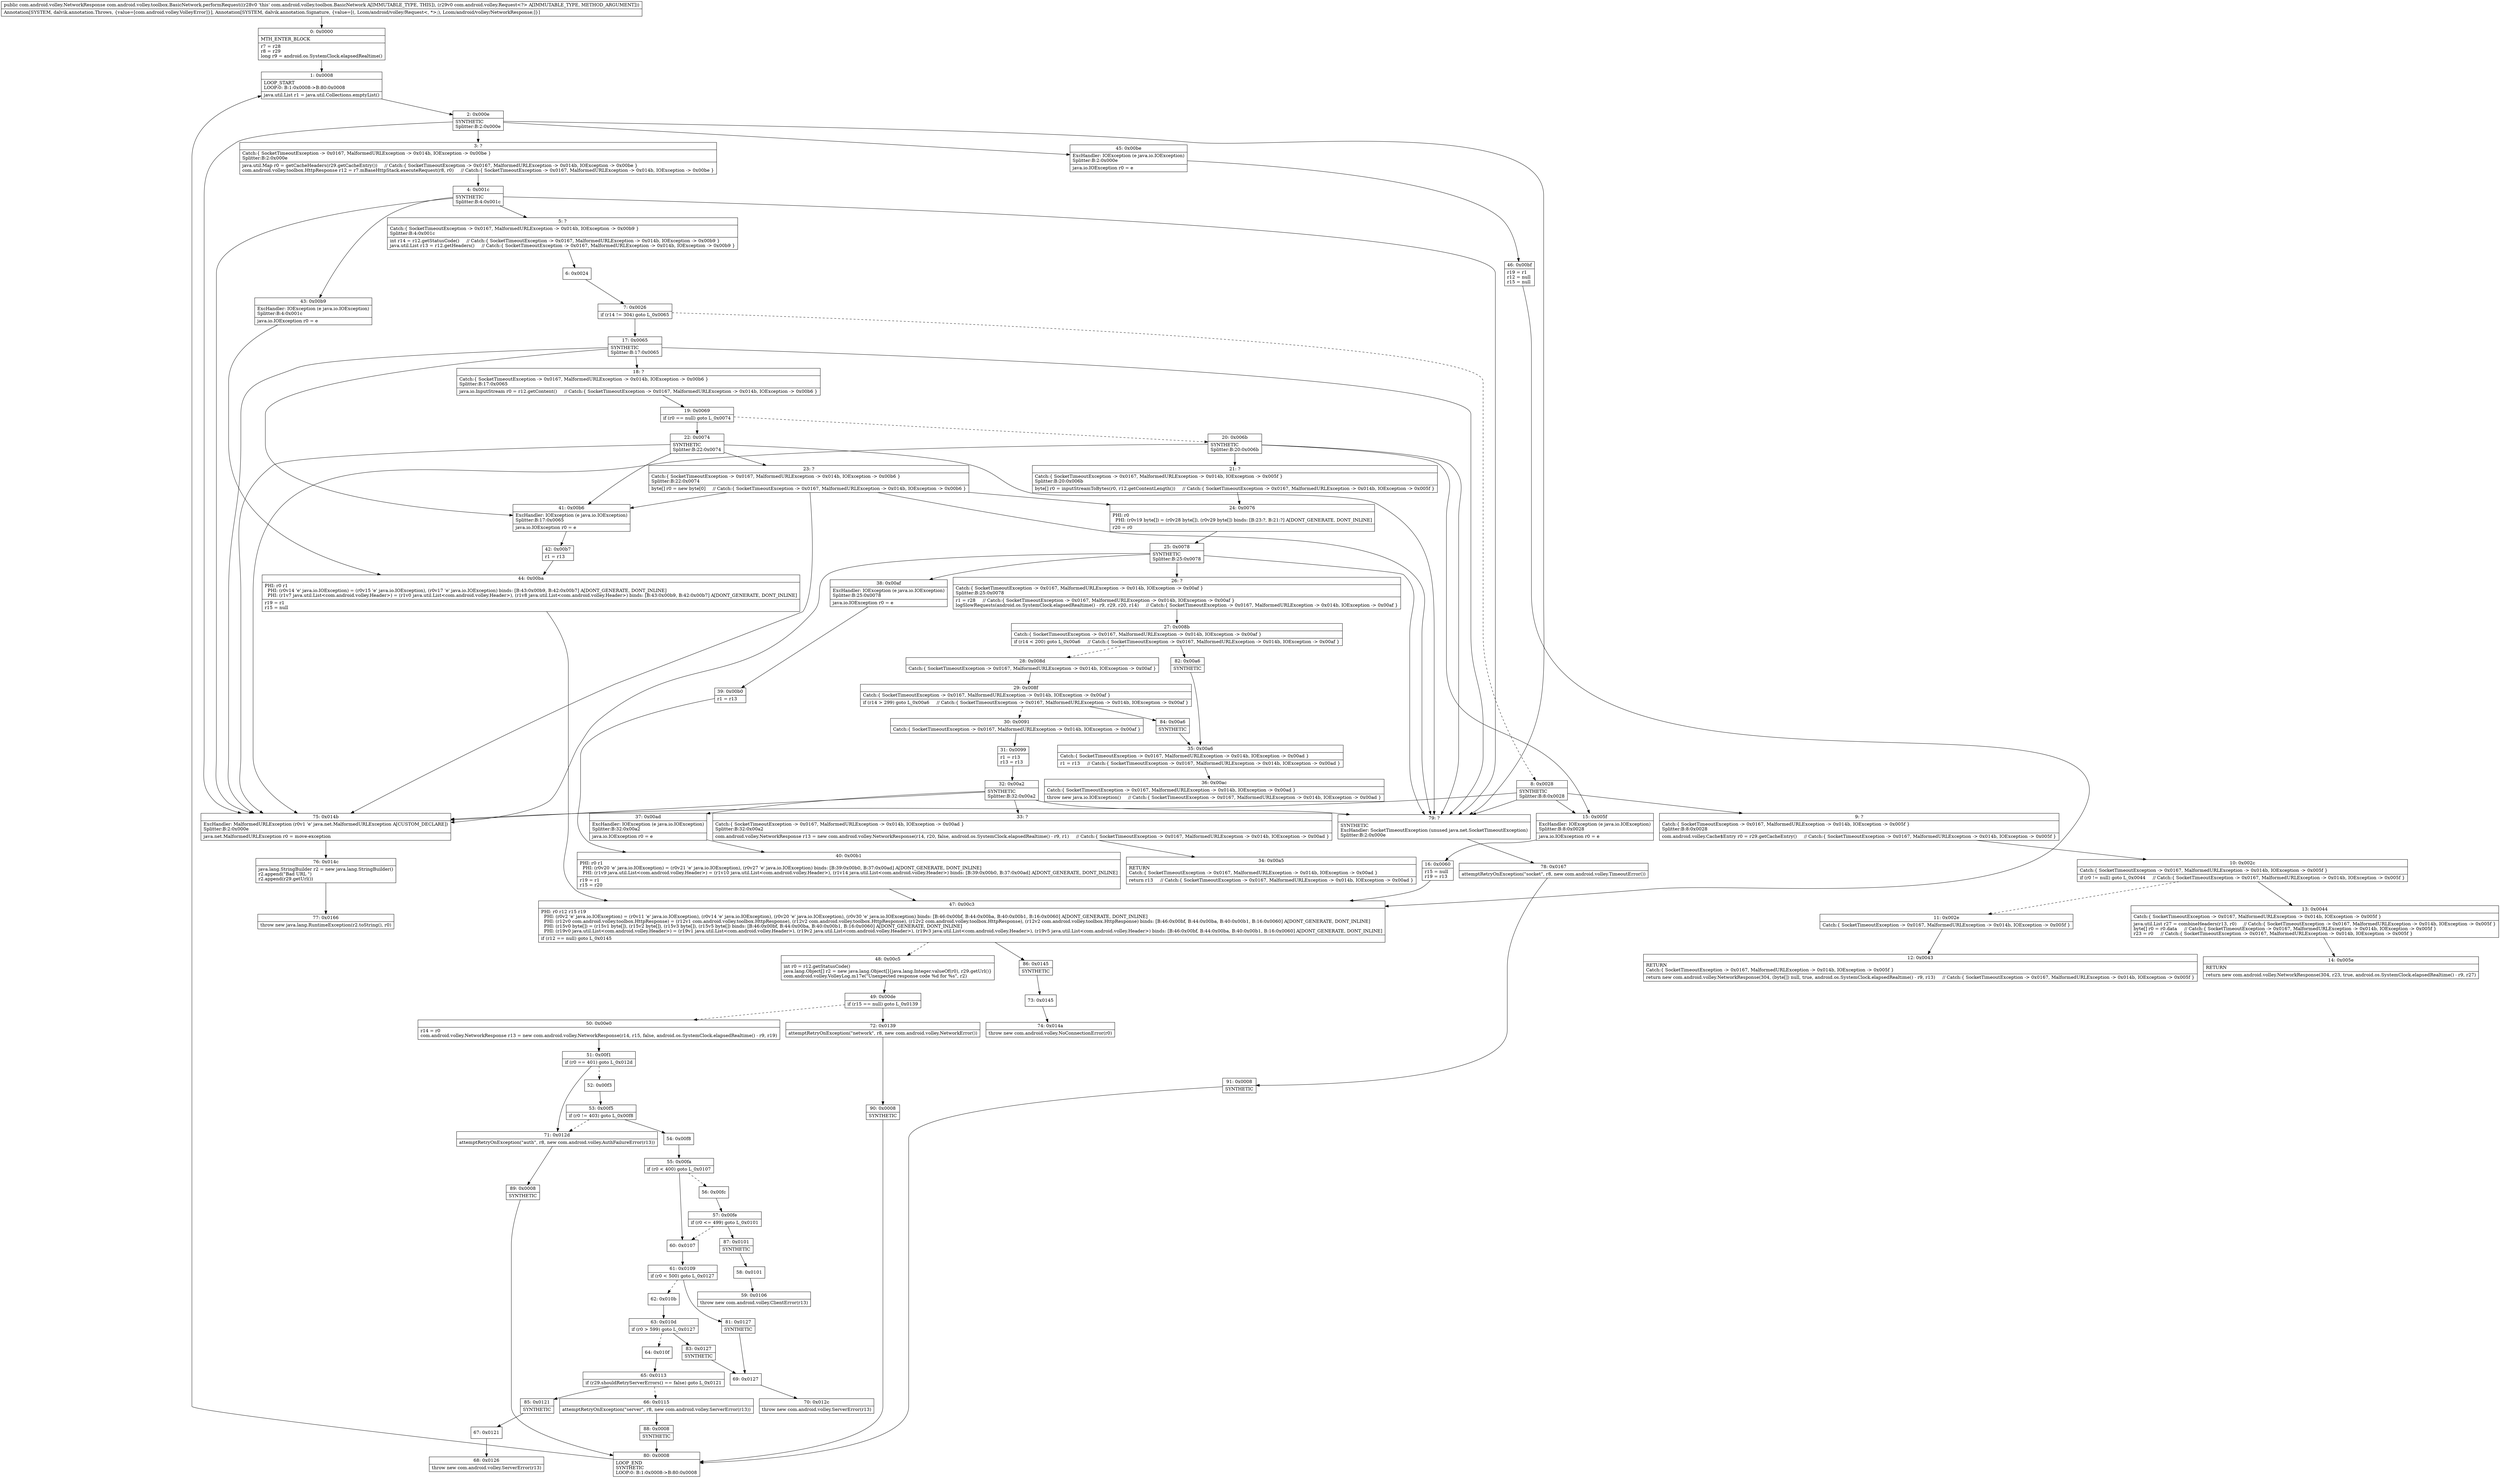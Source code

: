 digraph "CFG forcom.android.volley.toolbox.BasicNetwork.performRequest(Lcom\/android\/volley\/Request;)Lcom\/android\/volley\/NetworkResponse;" {
Node_0 [shape=record,label="{0\:\ 0x0000|MTH_ENTER_BLOCK\l|r7 = r28\lr8 = r29\llong r9 = android.os.SystemClock.elapsedRealtime()\l}"];
Node_1 [shape=record,label="{1\:\ 0x0008|LOOP_START\lLOOP:0: B:1:0x0008\-\>B:80:0x0008\l|java.util.List r1 = java.util.Collections.emptyList()\l}"];
Node_2 [shape=record,label="{2\:\ 0x000e|SYNTHETIC\lSplitter:B:2:0x000e\l}"];
Node_3 [shape=record,label="{3\:\ ?|Catch:\{ SocketTimeoutException \-\> 0x0167, MalformedURLException \-\> 0x014b, IOException \-\> 0x00be \}\lSplitter:B:2:0x000e\l|java.util.Map r0 = getCacheHeaders(r29.getCacheEntry())     \/\/ Catch:\{ SocketTimeoutException \-\> 0x0167, MalformedURLException \-\> 0x014b, IOException \-\> 0x00be \}\lcom.android.volley.toolbox.HttpResponse r12 = r7.mBaseHttpStack.executeRequest(r8, r0)     \/\/ Catch:\{ SocketTimeoutException \-\> 0x0167, MalformedURLException \-\> 0x014b, IOException \-\> 0x00be \}\l}"];
Node_4 [shape=record,label="{4\:\ 0x001c|SYNTHETIC\lSplitter:B:4:0x001c\l}"];
Node_5 [shape=record,label="{5\:\ ?|Catch:\{ SocketTimeoutException \-\> 0x0167, MalformedURLException \-\> 0x014b, IOException \-\> 0x00b9 \}\lSplitter:B:4:0x001c\l|int r14 = r12.getStatusCode()     \/\/ Catch:\{ SocketTimeoutException \-\> 0x0167, MalformedURLException \-\> 0x014b, IOException \-\> 0x00b9 \}\ljava.util.List r13 = r12.getHeaders()     \/\/ Catch:\{ SocketTimeoutException \-\> 0x0167, MalformedURLException \-\> 0x014b, IOException \-\> 0x00b9 \}\l}"];
Node_6 [shape=record,label="{6\:\ 0x0024}"];
Node_7 [shape=record,label="{7\:\ 0x0026|if (r14 != 304) goto L_0x0065\l}"];
Node_8 [shape=record,label="{8\:\ 0x0028|SYNTHETIC\lSplitter:B:8:0x0028\l}"];
Node_9 [shape=record,label="{9\:\ ?|Catch:\{ SocketTimeoutException \-\> 0x0167, MalformedURLException \-\> 0x014b, IOException \-\> 0x005f \}\lSplitter:B:8:0x0028\l|com.android.volley.Cache$Entry r0 = r29.getCacheEntry()     \/\/ Catch:\{ SocketTimeoutException \-\> 0x0167, MalformedURLException \-\> 0x014b, IOException \-\> 0x005f \}\l}"];
Node_10 [shape=record,label="{10\:\ 0x002c|Catch:\{ SocketTimeoutException \-\> 0x0167, MalformedURLException \-\> 0x014b, IOException \-\> 0x005f \}\l|if (r0 != null) goto L_0x0044     \/\/ Catch:\{ SocketTimeoutException \-\> 0x0167, MalformedURLException \-\> 0x014b, IOException \-\> 0x005f \}\l}"];
Node_11 [shape=record,label="{11\:\ 0x002e|Catch:\{ SocketTimeoutException \-\> 0x0167, MalformedURLException \-\> 0x014b, IOException \-\> 0x005f \}\l}"];
Node_12 [shape=record,label="{12\:\ 0x0043|RETURN\lCatch:\{ SocketTimeoutException \-\> 0x0167, MalformedURLException \-\> 0x014b, IOException \-\> 0x005f \}\l|return new com.android.volley.NetworkResponse(304, (byte[]) null, true, android.os.SystemClock.elapsedRealtime() \- r9, r13)     \/\/ Catch:\{ SocketTimeoutException \-\> 0x0167, MalformedURLException \-\> 0x014b, IOException \-\> 0x005f \}\l}"];
Node_13 [shape=record,label="{13\:\ 0x0044|Catch:\{ SocketTimeoutException \-\> 0x0167, MalformedURLException \-\> 0x014b, IOException \-\> 0x005f \}\l|java.util.List r27 = combineHeaders(r13, r0)     \/\/ Catch:\{ SocketTimeoutException \-\> 0x0167, MalformedURLException \-\> 0x014b, IOException \-\> 0x005f \}\lbyte[] r0 = r0.data     \/\/ Catch:\{ SocketTimeoutException \-\> 0x0167, MalformedURLException \-\> 0x014b, IOException \-\> 0x005f \}\lr23 = r0     \/\/ Catch:\{ SocketTimeoutException \-\> 0x0167, MalformedURLException \-\> 0x014b, IOException \-\> 0x005f \}\l}"];
Node_14 [shape=record,label="{14\:\ 0x005e|RETURN\l|return new com.android.volley.NetworkResponse(304, r23, true, android.os.SystemClock.elapsedRealtime() \- r9, r27)\l}"];
Node_15 [shape=record,label="{15\:\ 0x005f|ExcHandler: IOException (e java.io.IOException)\lSplitter:B:8:0x0028\l|java.io.IOException r0 = e\l}"];
Node_16 [shape=record,label="{16\:\ 0x0060|r15 = null\lr19 = r13\l}"];
Node_17 [shape=record,label="{17\:\ 0x0065|SYNTHETIC\lSplitter:B:17:0x0065\l}"];
Node_18 [shape=record,label="{18\:\ ?|Catch:\{ SocketTimeoutException \-\> 0x0167, MalformedURLException \-\> 0x014b, IOException \-\> 0x00b6 \}\lSplitter:B:17:0x0065\l|java.io.InputStream r0 = r12.getContent()     \/\/ Catch:\{ SocketTimeoutException \-\> 0x0167, MalformedURLException \-\> 0x014b, IOException \-\> 0x00b6 \}\l}"];
Node_19 [shape=record,label="{19\:\ 0x0069|if (r0 == null) goto L_0x0074\l}"];
Node_20 [shape=record,label="{20\:\ 0x006b|SYNTHETIC\lSplitter:B:20:0x006b\l}"];
Node_21 [shape=record,label="{21\:\ ?|Catch:\{ SocketTimeoutException \-\> 0x0167, MalformedURLException \-\> 0x014b, IOException \-\> 0x005f \}\lSplitter:B:20:0x006b\l|byte[] r0 = inputStreamToBytes(r0, r12.getContentLength())     \/\/ Catch:\{ SocketTimeoutException \-\> 0x0167, MalformedURLException \-\> 0x014b, IOException \-\> 0x005f \}\l}"];
Node_22 [shape=record,label="{22\:\ 0x0074|SYNTHETIC\lSplitter:B:22:0x0074\l}"];
Node_23 [shape=record,label="{23\:\ ?|Catch:\{ SocketTimeoutException \-\> 0x0167, MalformedURLException \-\> 0x014b, IOException \-\> 0x00b6 \}\lSplitter:B:22:0x0074\l|byte[] r0 = new byte[0]     \/\/ Catch:\{ SocketTimeoutException \-\> 0x0167, MalformedURLException \-\> 0x014b, IOException \-\> 0x00b6 \}\l}"];
Node_24 [shape=record,label="{24\:\ 0x0076|PHI: r0 \l  PHI: (r0v19 byte[]) = (r0v28 byte[]), (r0v29 byte[]) binds: [B:23:?, B:21:?] A[DONT_GENERATE, DONT_INLINE]\l|r20 = r0\l}"];
Node_25 [shape=record,label="{25\:\ 0x0078|SYNTHETIC\lSplitter:B:25:0x0078\l}"];
Node_26 [shape=record,label="{26\:\ ?|Catch:\{ SocketTimeoutException \-\> 0x0167, MalformedURLException \-\> 0x014b, IOException \-\> 0x00af \}\lSplitter:B:25:0x0078\l|r1 = r28     \/\/ Catch:\{ SocketTimeoutException \-\> 0x0167, MalformedURLException \-\> 0x014b, IOException \-\> 0x00af \}\llogSlowRequests(android.os.SystemClock.elapsedRealtime() \- r9, r29, r20, r14)     \/\/ Catch:\{ SocketTimeoutException \-\> 0x0167, MalformedURLException \-\> 0x014b, IOException \-\> 0x00af \}\l}"];
Node_27 [shape=record,label="{27\:\ 0x008b|Catch:\{ SocketTimeoutException \-\> 0x0167, MalformedURLException \-\> 0x014b, IOException \-\> 0x00af \}\l|if (r14 \< 200) goto L_0x00a6     \/\/ Catch:\{ SocketTimeoutException \-\> 0x0167, MalformedURLException \-\> 0x014b, IOException \-\> 0x00af \}\l}"];
Node_28 [shape=record,label="{28\:\ 0x008d|Catch:\{ SocketTimeoutException \-\> 0x0167, MalformedURLException \-\> 0x014b, IOException \-\> 0x00af \}\l}"];
Node_29 [shape=record,label="{29\:\ 0x008f|Catch:\{ SocketTimeoutException \-\> 0x0167, MalformedURLException \-\> 0x014b, IOException \-\> 0x00af \}\l|if (r14 \> 299) goto L_0x00a6     \/\/ Catch:\{ SocketTimeoutException \-\> 0x0167, MalformedURLException \-\> 0x014b, IOException \-\> 0x00af \}\l}"];
Node_30 [shape=record,label="{30\:\ 0x0091|Catch:\{ SocketTimeoutException \-\> 0x0167, MalformedURLException \-\> 0x014b, IOException \-\> 0x00af \}\l}"];
Node_31 [shape=record,label="{31\:\ 0x0099|r1 = r13\lr13 = r13\l}"];
Node_32 [shape=record,label="{32\:\ 0x00a2|SYNTHETIC\lSplitter:B:32:0x00a2\l}"];
Node_33 [shape=record,label="{33\:\ ?|Catch:\{ SocketTimeoutException \-\> 0x0167, MalformedURLException \-\> 0x014b, IOException \-\> 0x00ad \}\lSplitter:B:32:0x00a2\l|com.android.volley.NetworkResponse r13 = new com.android.volley.NetworkResponse(r14, r20, false, android.os.SystemClock.elapsedRealtime() \- r9, r1)     \/\/ Catch:\{ SocketTimeoutException \-\> 0x0167, MalformedURLException \-\> 0x014b, IOException \-\> 0x00ad \}\l}"];
Node_34 [shape=record,label="{34\:\ 0x00a5|RETURN\lCatch:\{ SocketTimeoutException \-\> 0x0167, MalformedURLException \-\> 0x014b, IOException \-\> 0x00ad \}\l|return r13     \/\/ Catch:\{ SocketTimeoutException \-\> 0x0167, MalformedURLException \-\> 0x014b, IOException \-\> 0x00ad \}\l}"];
Node_35 [shape=record,label="{35\:\ 0x00a6|Catch:\{ SocketTimeoutException \-\> 0x0167, MalformedURLException \-\> 0x014b, IOException \-\> 0x00ad \}\l|r1 = r13     \/\/ Catch:\{ SocketTimeoutException \-\> 0x0167, MalformedURLException \-\> 0x014b, IOException \-\> 0x00ad \}\l}"];
Node_36 [shape=record,label="{36\:\ 0x00ac|Catch:\{ SocketTimeoutException \-\> 0x0167, MalformedURLException \-\> 0x014b, IOException \-\> 0x00ad \}\l|throw new java.io.IOException()     \/\/ Catch:\{ SocketTimeoutException \-\> 0x0167, MalformedURLException \-\> 0x014b, IOException \-\> 0x00ad \}\l}"];
Node_37 [shape=record,label="{37\:\ 0x00ad|ExcHandler: IOException (e java.io.IOException)\lSplitter:B:32:0x00a2\l|java.io.IOException r0 = e\l}"];
Node_38 [shape=record,label="{38\:\ 0x00af|ExcHandler: IOException (e java.io.IOException)\lSplitter:B:25:0x0078\l|java.io.IOException r0 = e\l}"];
Node_39 [shape=record,label="{39\:\ 0x00b0|r1 = r13\l}"];
Node_40 [shape=record,label="{40\:\ 0x00b1|PHI: r0 r1 \l  PHI: (r0v20 'e' java.io.IOException) = (r0v21 'e' java.io.IOException), (r0v27 'e' java.io.IOException) binds: [B:39:0x00b0, B:37:0x00ad] A[DONT_GENERATE, DONT_INLINE]\l  PHI: (r1v9 java.util.List\<com.android.volley.Header\>) = (r1v10 java.util.List\<com.android.volley.Header\>), (r1v14 java.util.List\<com.android.volley.Header\>) binds: [B:39:0x00b0, B:37:0x00ad] A[DONT_GENERATE, DONT_INLINE]\l|r19 = r1\lr15 = r20\l}"];
Node_41 [shape=record,label="{41\:\ 0x00b6|ExcHandler: IOException (e java.io.IOException)\lSplitter:B:17:0x0065\l|java.io.IOException r0 = e\l}"];
Node_42 [shape=record,label="{42\:\ 0x00b7|r1 = r13\l}"];
Node_43 [shape=record,label="{43\:\ 0x00b9|ExcHandler: IOException (e java.io.IOException)\lSplitter:B:4:0x001c\l|java.io.IOException r0 = e\l}"];
Node_44 [shape=record,label="{44\:\ 0x00ba|PHI: r0 r1 \l  PHI: (r0v14 'e' java.io.IOException) = (r0v15 'e' java.io.IOException), (r0v17 'e' java.io.IOException) binds: [B:43:0x00b9, B:42:0x00b7] A[DONT_GENERATE, DONT_INLINE]\l  PHI: (r1v7 java.util.List\<com.android.volley.Header\>) = (r1v0 java.util.List\<com.android.volley.Header\>), (r1v8 java.util.List\<com.android.volley.Header\>) binds: [B:43:0x00b9, B:42:0x00b7] A[DONT_GENERATE, DONT_INLINE]\l|r19 = r1\lr15 = null\l}"];
Node_45 [shape=record,label="{45\:\ 0x00be|ExcHandler: IOException (e java.io.IOException)\lSplitter:B:2:0x000e\l|java.io.IOException r0 = e\l}"];
Node_46 [shape=record,label="{46\:\ 0x00bf|r19 = r1\lr12 = null\lr15 = null\l}"];
Node_47 [shape=record,label="{47\:\ 0x00c3|PHI: r0 r12 r15 r19 \l  PHI: (r0v2 'e' java.io.IOException) = (r0v11 'e' java.io.IOException), (r0v14 'e' java.io.IOException), (r0v20 'e' java.io.IOException), (r0v30 'e' java.io.IOException) binds: [B:46:0x00bf, B:44:0x00ba, B:40:0x00b1, B:16:0x0060] A[DONT_GENERATE, DONT_INLINE]\l  PHI: (r12v0 com.android.volley.toolbox.HttpResponse) = (r12v1 com.android.volley.toolbox.HttpResponse), (r12v2 com.android.volley.toolbox.HttpResponse), (r12v2 com.android.volley.toolbox.HttpResponse), (r12v2 com.android.volley.toolbox.HttpResponse) binds: [B:46:0x00bf, B:44:0x00ba, B:40:0x00b1, B:16:0x0060] A[DONT_GENERATE, DONT_INLINE]\l  PHI: (r15v0 byte[]) = (r15v1 byte[]), (r15v2 byte[]), (r15v3 byte[]), (r15v5 byte[]) binds: [B:46:0x00bf, B:44:0x00ba, B:40:0x00b1, B:16:0x0060] A[DONT_GENERATE, DONT_INLINE]\l  PHI: (r19v0 java.util.List\<com.android.volley.Header\>) = (r19v1 java.util.List\<com.android.volley.Header\>), (r19v2 java.util.List\<com.android.volley.Header\>), (r19v3 java.util.List\<com.android.volley.Header\>), (r19v5 java.util.List\<com.android.volley.Header\>) binds: [B:46:0x00bf, B:44:0x00ba, B:40:0x00b1, B:16:0x0060] A[DONT_GENERATE, DONT_INLINE]\l|if (r12 == null) goto L_0x0145\l}"];
Node_48 [shape=record,label="{48\:\ 0x00c5|int r0 = r12.getStatusCode()\ljava.lang.Object[] r2 = new java.lang.Object[]\{java.lang.Integer.valueOf(r0), r29.getUrl()\}\lcom.android.volley.VolleyLog.m17e(\"Unexpected response code %d for %s\", r2)\l}"];
Node_49 [shape=record,label="{49\:\ 0x00de|if (r15 == null) goto L_0x0139\l}"];
Node_50 [shape=record,label="{50\:\ 0x00e0|r14 = r0\lcom.android.volley.NetworkResponse r13 = new com.android.volley.NetworkResponse(r14, r15, false, android.os.SystemClock.elapsedRealtime() \- r9, r19)\l}"];
Node_51 [shape=record,label="{51\:\ 0x00f1|if (r0 == 401) goto L_0x012d\l}"];
Node_52 [shape=record,label="{52\:\ 0x00f3}"];
Node_53 [shape=record,label="{53\:\ 0x00f5|if (r0 != 403) goto L_0x00f8\l}"];
Node_54 [shape=record,label="{54\:\ 0x00f8}"];
Node_55 [shape=record,label="{55\:\ 0x00fa|if (r0 \< 400) goto L_0x0107\l}"];
Node_56 [shape=record,label="{56\:\ 0x00fc}"];
Node_57 [shape=record,label="{57\:\ 0x00fe|if (r0 \<= 499) goto L_0x0101\l}"];
Node_58 [shape=record,label="{58\:\ 0x0101}"];
Node_59 [shape=record,label="{59\:\ 0x0106|throw new com.android.volley.ClientError(r13)\l}"];
Node_60 [shape=record,label="{60\:\ 0x0107}"];
Node_61 [shape=record,label="{61\:\ 0x0109|if (r0 \< 500) goto L_0x0127\l}"];
Node_62 [shape=record,label="{62\:\ 0x010b}"];
Node_63 [shape=record,label="{63\:\ 0x010d|if (r0 \> 599) goto L_0x0127\l}"];
Node_64 [shape=record,label="{64\:\ 0x010f}"];
Node_65 [shape=record,label="{65\:\ 0x0113|if (r29.shouldRetryServerErrors() == false) goto L_0x0121\l}"];
Node_66 [shape=record,label="{66\:\ 0x0115|attemptRetryOnException(\"server\", r8, new com.android.volley.ServerError(r13))\l}"];
Node_67 [shape=record,label="{67\:\ 0x0121}"];
Node_68 [shape=record,label="{68\:\ 0x0126|throw new com.android.volley.ServerError(r13)\l}"];
Node_69 [shape=record,label="{69\:\ 0x0127}"];
Node_70 [shape=record,label="{70\:\ 0x012c|throw new com.android.volley.ServerError(r13)\l}"];
Node_71 [shape=record,label="{71\:\ 0x012d|attemptRetryOnException(\"auth\", r8, new com.android.volley.AuthFailureError(r13))\l}"];
Node_72 [shape=record,label="{72\:\ 0x0139|attemptRetryOnException(\"network\", r8, new com.android.volley.NetworkError())\l}"];
Node_73 [shape=record,label="{73\:\ 0x0145}"];
Node_74 [shape=record,label="{74\:\ 0x014a|throw new com.android.volley.NoConnectionError(r0)\l}"];
Node_75 [shape=record,label="{75\:\ 0x014b|ExcHandler: MalformedURLException (r0v1 'e' java.net.MalformedURLException A[CUSTOM_DECLARE])\lSplitter:B:2:0x000e\l|java.net.MalformedURLException r0 = move\-exception\l}"];
Node_76 [shape=record,label="{76\:\ 0x014c|java.lang.StringBuilder r2 = new java.lang.StringBuilder()\lr2.append(\"Bad URL \")\lr2.append(r29.getUrl())\l}"];
Node_77 [shape=record,label="{77\:\ 0x0166|throw new java.lang.RuntimeException(r2.toString(), r0)\l}"];
Node_78 [shape=record,label="{78\:\ 0x0167|attemptRetryOnException(\"socket\", r8, new com.android.volley.TimeoutError())\l}"];
Node_79 [shape=record,label="{79\:\ ?|SYNTHETIC\lExcHandler: SocketTimeoutException (unused java.net.SocketTimeoutException)\lSplitter:B:2:0x000e\l}"];
Node_80 [shape=record,label="{80\:\ 0x0008|LOOP_END\lSYNTHETIC\lLOOP:0: B:1:0x0008\-\>B:80:0x0008\l}"];
Node_81 [shape=record,label="{81\:\ 0x0127|SYNTHETIC\l}"];
Node_82 [shape=record,label="{82\:\ 0x00a6|SYNTHETIC\l}"];
Node_83 [shape=record,label="{83\:\ 0x0127|SYNTHETIC\l}"];
Node_84 [shape=record,label="{84\:\ 0x00a6|SYNTHETIC\l}"];
Node_85 [shape=record,label="{85\:\ 0x0121|SYNTHETIC\l}"];
Node_86 [shape=record,label="{86\:\ 0x0145|SYNTHETIC\l}"];
Node_87 [shape=record,label="{87\:\ 0x0101|SYNTHETIC\l}"];
Node_88 [shape=record,label="{88\:\ 0x0008|SYNTHETIC\l}"];
Node_89 [shape=record,label="{89\:\ 0x0008|SYNTHETIC\l}"];
Node_90 [shape=record,label="{90\:\ 0x0008|SYNTHETIC\l}"];
Node_91 [shape=record,label="{91\:\ 0x0008|SYNTHETIC\l}"];
MethodNode[shape=record,label="{public com.android.volley.NetworkResponse com.android.volley.toolbox.BasicNetwork.performRequest((r28v0 'this' com.android.volley.toolbox.BasicNetwork A[IMMUTABLE_TYPE, THIS]), (r29v0 com.android.volley.Request\<?\> A[IMMUTABLE_TYPE, METHOD_ARGUMENT]))  | Annotation[SYSTEM, dalvik.annotation.Throws, \{value=[com.android.volley.VolleyError]\}], Annotation[SYSTEM, dalvik.annotation.Signature, \{value=[(, Lcom\/android\/volley\/Request\<, *\>;), Lcom\/android\/volley\/NetworkResponse;]\}]\l}"];
MethodNode -> Node_0;
Node_0 -> Node_1;
Node_1 -> Node_2;
Node_2 -> Node_3;
Node_2 -> Node_79;
Node_2 -> Node_75;
Node_2 -> Node_45;
Node_3 -> Node_4;
Node_4 -> Node_5;
Node_4 -> Node_79;
Node_4 -> Node_75;
Node_4 -> Node_43;
Node_5 -> Node_6;
Node_6 -> Node_7;
Node_7 -> Node_8[style=dashed];
Node_7 -> Node_17;
Node_8 -> Node_9;
Node_8 -> Node_79;
Node_8 -> Node_75;
Node_8 -> Node_15;
Node_9 -> Node_10;
Node_10 -> Node_11[style=dashed];
Node_10 -> Node_13;
Node_11 -> Node_12;
Node_13 -> Node_14;
Node_15 -> Node_16;
Node_16 -> Node_47;
Node_17 -> Node_18;
Node_17 -> Node_79;
Node_17 -> Node_75;
Node_17 -> Node_41;
Node_18 -> Node_19;
Node_19 -> Node_20[style=dashed];
Node_19 -> Node_22;
Node_20 -> Node_21;
Node_20 -> Node_79;
Node_20 -> Node_75;
Node_20 -> Node_15;
Node_21 -> Node_24;
Node_22 -> Node_23;
Node_22 -> Node_79;
Node_22 -> Node_75;
Node_22 -> Node_41;
Node_23 -> Node_24;
Node_23 -> Node_79;
Node_23 -> Node_75;
Node_23 -> Node_41;
Node_24 -> Node_25;
Node_25 -> Node_26;
Node_25 -> Node_79;
Node_25 -> Node_75;
Node_25 -> Node_38;
Node_26 -> Node_27;
Node_27 -> Node_28[style=dashed];
Node_27 -> Node_82;
Node_28 -> Node_29;
Node_29 -> Node_30[style=dashed];
Node_29 -> Node_84;
Node_30 -> Node_31;
Node_31 -> Node_32;
Node_32 -> Node_33;
Node_32 -> Node_79;
Node_32 -> Node_75;
Node_32 -> Node_37;
Node_33 -> Node_34;
Node_35 -> Node_36;
Node_37 -> Node_40;
Node_38 -> Node_39;
Node_39 -> Node_40;
Node_40 -> Node_47;
Node_41 -> Node_42;
Node_42 -> Node_44;
Node_43 -> Node_44;
Node_44 -> Node_47;
Node_45 -> Node_46;
Node_46 -> Node_47;
Node_47 -> Node_48[style=dashed];
Node_47 -> Node_86;
Node_48 -> Node_49;
Node_49 -> Node_50[style=dashed];
Node_49 -> Node_72;
Node_50 -> Node_51;
Node_51 -> Node_52[style=dashed];
Node_51 -> Node_71;
Node_52 -> Node_53;
Node_53 -> Node_54;
Node_53 -> Node_71[style=dashed];
Node_54 -> Node_55;
Node_55 -> Node_56[style=dashed];
Node_55 -> Node_60;
Node_56 -> Node_57;
Node_57 -> Node_60[style=dashed];
Node_57 -> Node_87;
Node_58 -> Node_59;
Node_60 -> Node_61;
Node_61 -> Node_62[style=dashed];
Node_61 -> Node_81;
Node_62 -> Node_63;
Node_63 -> Node_64[style=dashed];
Node_63 -> Node_83;
Node_64 -> Node_65;
Node_65 -> Node_66[style=dashed];
Node_65 -> Node_85;
Node_66 -> Node_88;
Node_67 -> Node_68;
Node_69 -> Node_70;
Node_71 -> Node_89;
Node_72 -> Node_90;
Node_73 -> Node_74;
Node_75 -> Node_76;
Node_76 -> Node_77;
Node_78 -> Node_91;
Node_79 -> Node_78;
Node_80 -> Node_1;
Node_81 -> Node_69;
Node_82 -> Node_35;
Node_83 -> Node_69;
Node_84 -> Node_35;
Node_85 -> Node_67;
Node_86 -> Node_73;
Node_87 -> Node_58;
Node_88 -> Node_80;
Node_89 -> Node_80;
Node_90 -> Node_80;
Node_91 -> Node_80;
}

